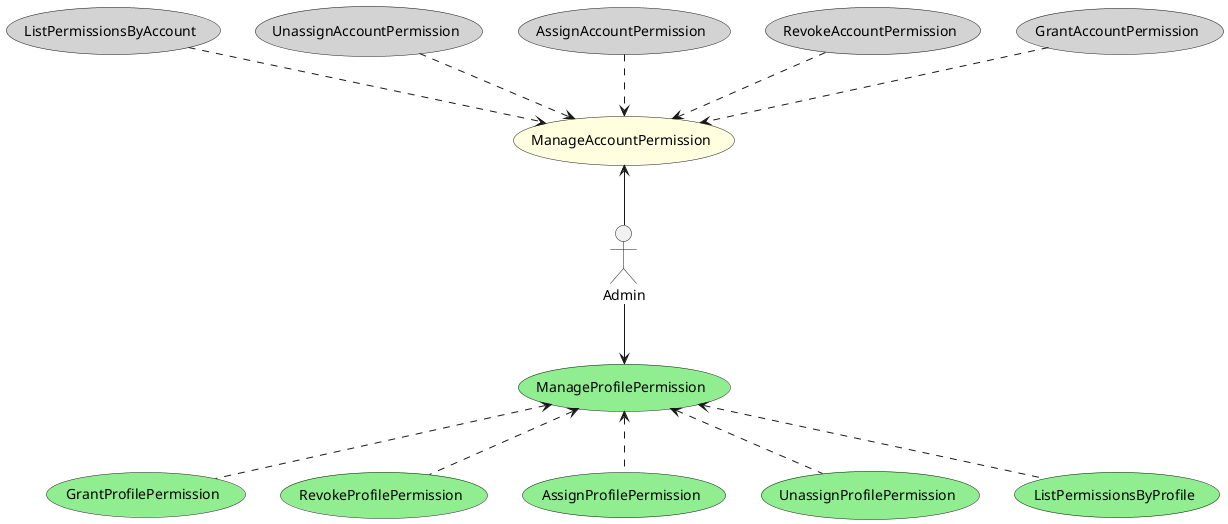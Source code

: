 @startuml Use Case

actor Admin

usecase ManageProfilePermission #LightGreen
usecase GrantProfilePermission #LightGreen
usecase RevokeProfilePermission #LightGreen
usecase AssignProfilePermission #LightGreen
usecase UnassignProfilePermission #LightGreen
usecase ListPermissionsByProfile #LightGreen
usecase ManageAccountPermission #LightYellow
usecase GrantAccountPermission #LightGray
usecase RevokeAccountPermission #LightGray
usecase AssignAccountPermission #LightGray
usecase UnassignAccountPermission #LightGray
usecase ListPermissionsByAccount #LightGray

Admin -d-> (ManageProfilePermission) 
(ManageProfilePermission) <.d. (GrantProfilePermission) 
(ManageProfilePermission) <.d. (RevokeProfilePermission) 
(ManageProfilePermission) <.d. (AssignProfilePermission) 
(ManageProfilePermission) <.d. (UnassignProfilePermission) 
(ManageProfilePermission) <.d. (ListPermissionsByProfile) 

Admin -u-> (ManageAccountPermission) 
(ManageAccountPermission) <.u. (GrantAccountPermission) 
(ManageAccountPermission) <.u. (RevokeAccountPermission) 
(ManageAccountPermission) <.u. (AssignAccountPermission) 
(ManageAccountPermission) <.u. (UnassignAccountPermission) 
(ManageAccountPermission) <.u. (ListPermissionsByAccount) 

@enduml